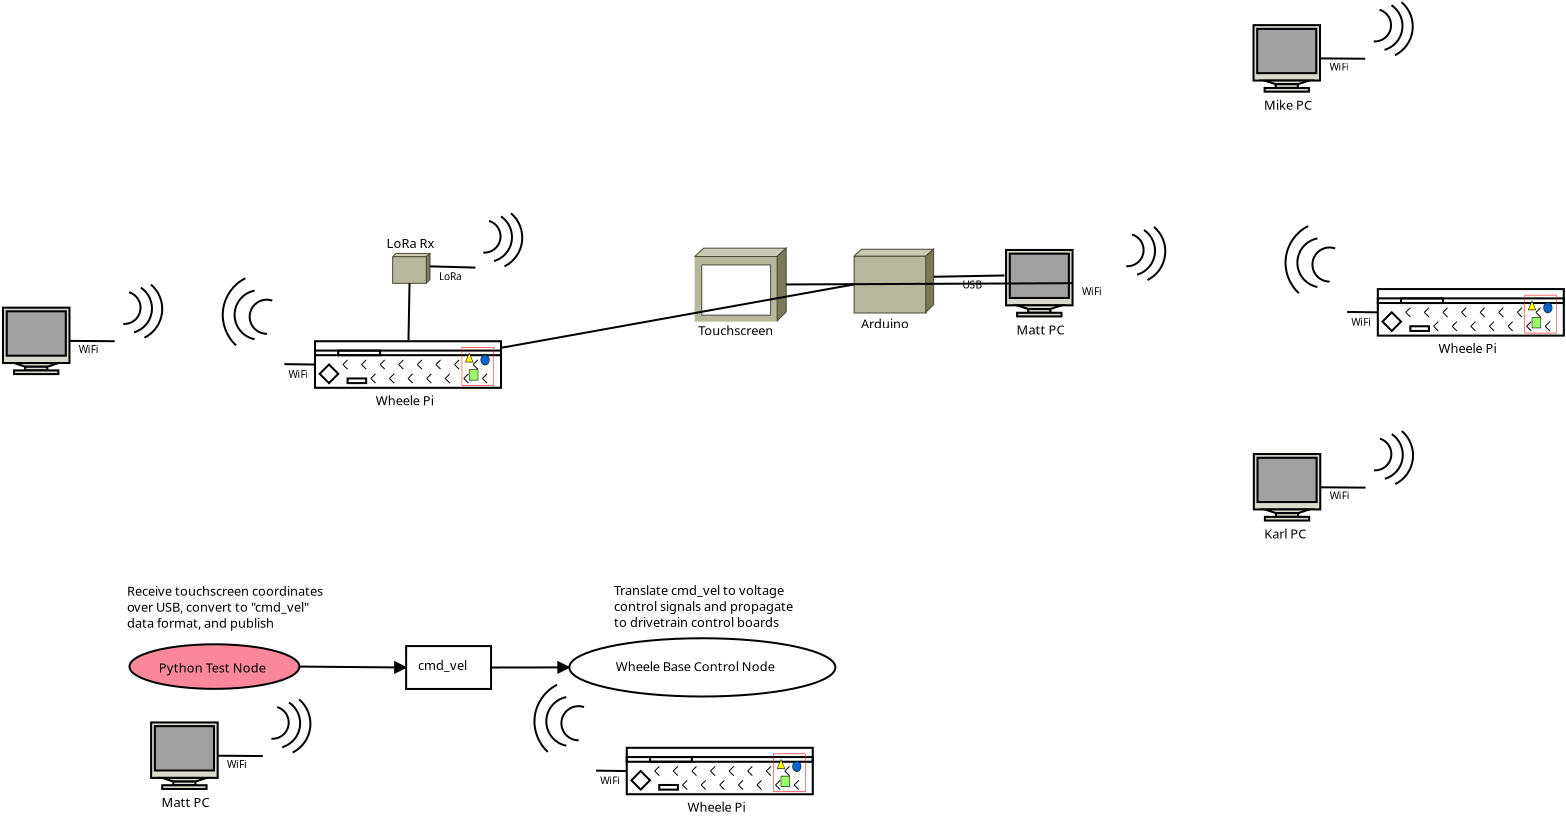 <?xml version="1.0" encoding="UTF-8"?>
<dia:diagram xmlns:dia="http://www.lysator.liu.se/~alla/dia/">
  <dia:layer name="Background" visible="true" active="true">
    <dia:object type="Network - A Workstation Monitor" version="1" id="O0">
      <dia:attribute name="obj_pos">
        <dia:point val="1.461,18.97"/>
      </dia:attribute>
      <dia:attribute name="obj_bb">
        <dia:rectangle val="1.411,18.92;4.835,22.344"/>
      </dia:attribute>
      <dia:attribute name="meta">
        <dia:composite type="dict"/>
      </dia:attribute>
      <dia:attribute name="elem_corner">
        <dia:point val="1.461,18.97"/>
      </dia:attribute>
      <dia:attribute name="elem_width">
        <dia:real val="3.324"/>
      </dia:attribute>
      <dia:attribute name="elem_height">
        <dia:real val="3.324"/>
      </dia:attribute>
      <dia:attribute name="line_width">
        <dia:real val="0.1"/>
      </dia:attribute>
      <dia:attribute name="line_colour">
        <dia:color val="#000000"/>
      </dia:attribute>
      <dia:attribute name="fill_colour">
        <dia:color val="#ffffff"/>
      </dia:attribute>
      <dia:attribute name="show_background">
        <dia:boolean val="true"/>
      </dia:attribute>
      <dia:attribute name="line_style">
        <dia:enum val="0"/>
        <dia:real val="1"/>
      </dia:attribute>
      <dia:attribute name="flip_horizontal">
        <dia:boolean val="false"/>
      </dia:attribute>
      <dia:attribute name="flip_vertical">
        <dia:boolean val="false"/>
      </dia:attribute>
      <dia:attribute name="subscale">
        <dia:real val="1"/>
      </dia:attribute>
    </dia:object>
    <dia:object type="Electronic - antenna" version="1" id="O1">
      <dia:attribute name="obj_pos">
        <dia:point val="6.601,18.649"/>
      </dia:attribute>
      <dia:attribute name="obj_bb">
        <dia:rectangle val="6.56,18.621;7.532,20.649"/>
      </dia:attribute>
      <dia:attribute name="meta">
        <dia:composite type="dict"/>
      </dia:attribute>
      <dia:attribute name="elem_corner">
        <dia:point val="6.601,18.649"/>
      </dia:attribute>
      <dia:attribute name="elem_width">
        <dia:real val="0.889"/>
      </dia:attribute>
      <dia:attribute name="elem_height">
        <dia:real val="2.0"/>
      </dia:attribute>
      <dia:attribute name="line_width">
        <dia:real val="0.1"/>
      </dia:attribute>
      <dia:attribute name="line_colour">
        <dia:color val="#000000"/>
      </dia:attribute>
      <dia:attribute name="fill_colour">
        <dia:color val="#ffffff"/>
      </dia:attribute>
      <dia:attribute name="show_background">
        <dia:boolean val="true"/>
      </dia:attribute>
      <dia:attribute name="line_style">
        <dia:enum val="0"/>
        <dia:real val="1"/>
      </dia:attribute>
      <dia:attribute name="flip_horizontal">
        <dia:boolean val="false"/>
      </dia:attribute>
      <dia:attribute name="flip_vertical">
        <dia:boolean val="false"/>
      </dia:attribute>
      <dia:attribute name="subscale">
        <dia:real val="1"/>
      </dia:attribute>
    </dia:object>
    <dia:object type="Standard - Line" version="0" id="O2">
      <dia:attribute name="obj_pos">
        <dia:point val="4.785,20.632"/>
      </dia:attribute>
      <dia:attribute name="obj_bb">
        <dia:rectangle val="4.734,20.582;7.096,20.699"/>
      </dia:attribute>
      <dia:attribute name="conn_endpoints">
        <dia:point val="4.785,20.632"/>
        <dia:point val="7.046,20.649"/>
      </dia:attribute>
      <dia:attribute name="numcp">
        <dia:int val="1"/>
      </dia:attribute>
      <dia:connections>
        <dia:connection handle="0" to="O0" connection="1"/>
        <dia:connection handle="1" to="O1" connection="0"/>
      </dia:connections>
    </dia:object>
    <dia:object type="Standard - Text" version="1" id="O3">
      <dia:attribute name="obj_pos">
        <dia:point val="20.099,23.853"/>
      </dia:attribute>
      <dia:attribute name="obj_bb">
        <dia:rectangle val="20.099,23.259;23.244,24.004"/>
      </dia:attribute>
      <dia:attribute name="text">
        <dia:composite type="text">
          <dia:attribute name="string">
            <dia:string>#Wheele Pi#</dia:string>
          </dia:attribute>
          <dia:attribute name="font">
            <dia:font family="sans" style="0" name="Helvetica"/>
          </dia:attribute>
          <dia:attribute name="height">
            <dia:real val="0.8"/>
          </dia:attribute>
          <dia:attribute name="pos">
            <dia:point val="20.099,23.853"/>
          </dia:attribute>
          <dia:attribute name="color">
            <dia:color val="#000000"/>
          </dia:attribute>
          <dia:attribute name="alignment">
            <dia:enum val="0"/>
          </dia:attribute>
        </dia:composite>
      </dia:attribute>
      <dia:attribute name="valign">
        <dia:enum val="3"/>
      </dia:attribute>
    </dia:object>
    <dia:object type="Network - A Workstation" version="1" id="O4">
      <dia:attribute name="obj_pos">
        <dia:point val="17.062,20.652"/>
      </dia:attribute>
      <dia:attribute name="obj_bb">
        <dia:rectangle val="17.012,20.602;26.412,23.027"/>
      </dia:attribute>
      <dia:attribute name="meta">
        <dia:composite type="dict"/>
      </dia:attribute>
      <dia:attribute name="elem_corner">
        <dia:point val="17.062,20.652"/>
      </dia:attribute>
      <dia:attribute name="elem_width">
        <dia:real val="9.3"/>
      </dia:attribute>
      <dia:attribute name="elem_height">
        <dia:real val="2.325"/>
      </dia:attribute>
      <dia:attribute name="line_width">
        <dia:real val="0.1"/>
      </dia:attribute>
      <dia:attribute name="line_colour">
        <dia:color val="#000000"/>
      </dia:attribute>
      <dia:attribute name="fill_colour">
        <dia:color val="#ffffff"/>
      </dia:attribute>
      <dia:attribute name="show_background">
        <dia:boolean val="false"/>
      </dia:attribute>
      <dia:attribute name="line_style">
        <dia:enum val="0"/>
        <dia:real val="1"/>
      </dia:attribute>
      <dia:attribute name="flip_horizontal">
        <dia:boolean val="false"/>
      </dia:attribute>
      <dia:attribute name="flip_vertical">
        <dia:boolean val="false"/>
      </dia:attribute>
      <dia:attribute name="subscale">
        <dia:real val="1"/>
      </dia:attribute>
    </dia:object>
    <dia:object type="Standard - Image" version="0" id="O5">
      <dia:attribute name="obj_pos">
        <dia:point val="24.396,20.939"/>
      </dia:attribute>
      <dia:attribute name="obj_bb">
        <dia:rectangle val="24.346,20.889;26.054,22.916"/>
      </dia:attribute>
      <dia:attribute name="elem_corner">
        <dia:point val="24.396,20.939"/>
      </dia:attribute>
      <dia:attribute name="elem_width">
        <dia:real val="1.608"/>
      </dia:attribute>
      <dia:attribute name="elem_height">
        <dia:real val="1.927"/>
      </dia:attribute>
      <dia:attribute name="draw_border">
        <dia:boolean val="false"/>
      </dia:attribute>
      <dia:attribute name="keep_aspect">
        <dia:boolean val="true"/>
      </dia:attribute>
      <dia:attribute name="file">
        <dia:string>#/home/matt/Documents/Projects/CIRC/rpi.png#</dia:string>
      </dia:attribute>
    </dia:object>
    <dia:object type="Electronic - antenna" version="1" id="O6">
      <dia:attribute name="obj_pos">
        <dia:point val="15.084,19.795"/>
      </dia:attribute>
      <dia:attribute name="obj_bb">
        <dia:rectangle val="15.042,19.767;16.014,21.795"/>
      </dia:attribute>
      <dia:attribute name="meta">
        <dia:composite type="dict"/>
      </dia:attribute>
      <dia:attribute name="elem_corner">
        <dia:point val="15.084,19.795"/>
      </dia:attribute>
      <dia:attribute name="elem_width">
        <dia:real val="0.889"/>
      </dia:attribute>
      <dia:attribute name="elem_height">
        <dia:real val="2.0"/>
      </dia:attribute>
      <dia:attribute name="line_width">
        <dia:real val="0.1"/>
      </dia:attribute>
      <dia:attribute name="line_colour">
        <dia:color val="#000000"/>
      </dia:attribute>
      <dia:attribute name="fill_colour">
        <dia:color val="#ffffff"/>
      </dia:attribute>
      <dia:attribute name="show_background">
        <dia:boolean val="true"/>
      </dia:attribute>
      <dia:attribute name="line_style">
        <dia:enum val="0"/>
        <dia:real val="1"/>
      </dia:attribute>
      <dia:attribute name="flip_horizontal">
        <dia:boolean val="false"/>
      </dia:attribute>
      <dia:attribute name="flip_vertical">
        <dia:boolean val="false"/>
      </dia:attribute>
      <dia:attribute name="subscale">
        <dia:real val="1"/>
      </dia:attribute>
    </dia:object>
    <dia:object type="Standard - Line" version="0" id="O7">
      <dia:attribute name="obj_pos">
        <dia:point val="15.528,21.795"/>
      </dia:attribute>
      <dia:attribute name="obj_bb">
        <dia:rectangle val="15.477,21.745;17.113,21.865"/>
      </dia:attribute>
      <dia:attribute name="conn_endpoints">
        <dia:point val="15.528,21.795"/>
        <dia:point val="17.062,21.815"/>
      </dia:attribute>
      <dia:attribute name="numcp">
        <dia:int val="1"/>
      </dia:attribute>
      <dia:connections>
        <dia:connection handle="0" to="O6" connection="0"/>
        <dia:connection handle="1" to="O4" connection="0"/>
      </dia:connections>
    </dia:object>
    <dia:group>
      <dia:object type="Standard - Arc" version="0" id="O8">
        <dia:attribute name="obj_pos">
          <dia:point val="8.358,17.972"/>
        </dia:attribute>
        <dia:attribute name="obj_bb">
          <dia:rectangle val="7.954,17.915;8.961,20.265"/>
        </dia:attribute>
        <dia:attribute name="conn_endpoints">
          <dia:point val="8.358,17.972"/>
          <dia:point val="8.011,20.208"/>
        </dia:attribute>
        <dia:attribute name="curve_distance">
          <dia:real val="-0.72"/>
        </dia:attribute>
      </dia:object>
      <dia:object type="Standard - Arc" version="0" id="O9">
        <dia:attribute name="obj_pos">
          <dia:point val="7.763,18.198"/>
        </dia:attribute>
        <dia:attribute name="obj_bb">
          <dia:rectangle val="7.413,18.14;8.389,19.842"/>
        </dia:attribute>
        <dia:attribute name="conn_endpoints">
          <dia:point val="7.763,18.198"/>
          <dia:point val="7.471,19.784"/>
        </dia:attribute>
        <dia:attribute name="curve_distance">
          <dia:real val="-0.72"/>
        </dia:attribute>
      </dia:object>
      <dia:object type="Standard - Arc" version="0" id="O10">
        <dia:attribute name="obj_pos">
          <dia:point val="8.859,17.817"/>
        </dia:attribute>
        <dia:attribute name="obj_bb">
          <dia:rectangle val="8.479,17.762;9.473,20.529"/>
        </dia:attribute>
        <dia:attribute name="conn_endpoints">
          <dia:point val="8.859,17.817"/>
          <dia:point val="8.534,20.473"/>
        </dia:attribute>
        <dia:attribute name="curve_distance">
          <dia:real val="-0.72"/>
        </dia:attribute>
      </dia:object>
    </dia:group>
    <dia:object type="Standard - Arc" version="0" id="O11">
      <dia:attribute name="obj_pos">
        <dia:point val="14.928,18.62"/>
      </dia:attribute>
      <dia:attribute name="obj_bb">
        <dia:rectangle val="13.745,18.522;14.985,20.335"/>
      </dia:attribute>
      <dia:attribute name="conn_endpoints">
        <dia:point val="14.928,18.62"/>
        <dia:point val="14.658,20.278"/>
      </dia:attribute>
      <dia:attribute name="curve_distance">
        <dia:real val="1"/>
      </dia:attribute>
    </dia:object>
    <dia:object type="Standard - Arc" version="0" id="O12">
      <dia:attribute name="obj_pos">
        <dia:point val="13.578,17.502"/>
      </dia:attribute>
      <dia:attribute name="obj_bb">
        <dia:rectangle val="12.399,17.445;13.635,20.912"/>
      </dia:attribute>
      <dia:attribute name="conn_endpoints">
        <dia:point val="13.578,17.502"/>
        <dia:point val="13.116,20.856"/>
      </dia:attribute>
      <dia:attribute name="curve_distance">
        <dia:real val="0.888"/>
      </dia:attribute>
    </dia:object>
    <dia:object type="Standard - Arc" version="0" id="O13">
      <dia:attribute name="obj_pos">
        <dia:point val="14.041,18.119"/>
      </dia:attribute>
      <dia:attribute name="obj_bb">
        <dia:rectangle val="12.991,18.069;14.091,20.598"/>
      </dia:attribute>
      <dia:attribute name="conn_endpoints">
        <dia:point val="14.041,18.119"/>
        <dia:point val="14.041,20.548"/>
      </dia:attribute>
      <dia:attribute name="curve_distance">
        <dia:real val="1"/>
      </dia:attribute>
    </dia:object>
    <dia:object type="Cisco - Monitor" version="1" id="O14">
      <dia:attribute name="obj_pos">
        <dia:point val="36.041,15.998"/>
      </dia:attribute>
      <dia:attribute name="obj_bb">
        <dia:rectangle val="36.039,15.997;40.622,19.669"/>
      </dia:attribute>
      <dia:attribute name="meta">
        <dia:composite type="dict"/>
      </dia:attribute>
      <dia:attribute name="elem_corner">
        <dia:point val="36.041,15.998"/>
      </dia:attribute>
      <dia:attribute name="elem_width">
        <dia:real val="4.58"/>
      </dia:attribute>
      <dia:attribute name="elem_height">
        <dia:real val="3.67"/>
      </dia:attribute>
      <dia:attribute name="line_width">
        <dia:real val="0.1"/>
      </dia:attribute>
      <dia:attribute name="line_colour">
        <dia:color val="#000000"/>
      </dia:attribute>
      <dia:attribute name="fill_colour">
        <dia:color val="#ffffff"/>
      </dia:attribute>
      <dia:attribute name="show_background">
        <dia:boolean val="true"/>
      </dia:attribute>
      <dia:attribute name="line_style">
        <dia:enum val="0"/>
        <dia:real val="1"/>
      </dia:attribute>
      <dia:attribute name="flip_horizontal">
        <dia:boolean val="false"/>
      </dia:attribute>
      <dia:attribute name="flip_vertical">
        <dia:boolean val="false"/>
      </dia:attribute>
      <dia:attribute name="subscale">
        <dia:real val="1"/>
      </dia:attribute>
    </dia:object>
    <dia:object type="Standard - Text" version="1" id="O15">
      <dia:attribute name="obj_pos">
        <dia:point val="36.224,20.347"/>
      </dia:attribute>
      <dia:attribute name="obj_bb">
        <dia:rectangle val="36.224,19.753;40.187,20.498"/>
      </dia:attribute>
      <dia:attribute name="text">
        <dia:composite type="text">
          <dia:attribute name="string">
            <dia:string>#Touchscreen#</dia:string>
          </dia:attribute>
          <dia:attribute name="font">
            <dia:font family="sans" style="0" name="Helvetica"/>
          </dia:attribute>
          <dia:attribute name="height">
            <dia:real val="0.8"/>
          </dia:attribute>
          <dia:attribute name="pos">
            <dia:point val="36.224,20.347"/>
          </dia:attribute>
          <dia:attribute name="color">
            <dia:color val="#000000"/>
          </dia:attribute>
          <dia:attribute name="alignment">
            <dia:enum val="0"/>
          </dia:attribute>
        </dia:composite>
      </dia:attribute>
      <dia:attribute name="valign">
        <dia:enum val="3"/>
      </dia:attribute>
    </dia:object>
    <dia:object type="Standard - Text" version="1" id="O16">
      <dia:attribute name="obj_pos">
        <dia:point val="5.254,21.24"/>
      </dia:attribute>
      <dia:attribute name="obj_bb">
        <dia:rectangle val="5.254,20.769;6.279,21.36"/>
      </dia:attribute>
      <dia:attribute name="text">
        <dia:composite type="text">
          <dia:attribute name="string">
            <dia:string>#WiFi#</dia:string>
          </dia:attribute>
          <dia:attribute name="font">
            <dia:font family="sans" style="0" name="Helvetica"/>
          </dia:attribute>
          <dia:attribute name="height">
            <dia:real val="0.635"/>
          </dia:attribute>
          <dia:attribute name="pos">
            <dia:point val="5.254,21.24"/>
          </dia:attribute>
          <dia:attribute name="color">
            <dia:color val="#000000"/>
          </dia:attribute>
          <dia:attribute name="alignment">
            <dia:enum val="0"/>
          </dia:attribute>
        </dia:composite>
      </dia:attribute>
      <dia:attribute name="valign">
        <dia:enum val="3"/>
      </dia:attribute>
    </dia:object>
    <dia:object type="Standard - Text" version="1" id="O17">
      <dia:attribute name="obj_pos">
        <dia:point val="15.735,22.483"/>
      </dia:attribute>
      <dia:attribute name="obj_bb">
        <dia:rectangle val="15.72,21.997;16.76,22.633"/>
      </dia:attribute>
      <dia:attribute name="text">
        <dia:composite type="text">
          <dia:attribute name="string">
            <dia:string>#WiFi#</dia:string>
          </dia:attribute>
          <dia:attribute name="font">
            <dia:font family="sans" style="0" name="Helvetica"/>
          </dia:attribute>
          <dia:attribute name="height">
            <dia:real val="0.635"/>
          </dia:attribute>
          <dia:attribute name="pos">
            <dia:point val="15.735,22.483"/>
          </dia:attribute>
          <dia:attribute name="color">
            <dia:color val="#000000"/>
          </dia:attribute>
          <dia:attribute name="alignment">
            <dia:enum val="0"/>
          </dia:attribute>
        </dia:composite>
      </dia:attribute>
      <dia:attribute name="valign">
        <dia:enum val="3"/>
      </dia:attribute>
    </dia:object>
    <dia:object type="Cisco - Host" version="1" id="O18">
      <dia:attribute name="obj_pos">
        <dia:point val="20.936,16.253"/>
      </dia:attribute>
      <dia:attribute name="obj_bb">
        <dia:rectangle val="20.934,16.252;22.813,17.757"/>
      </dia:attribute>
      <dia:attribute name="meta">
        <dia:composite type="dict"/>
      </dia:attribute>
      <dia:attribute name="elem_corner">
        <dia:point val="20.936,16.253"/>
      </dia:attribute>
      <dia:attribute name="elem_width">
        <dia:real val="1.876"/>
      </dia:attribute>
      <dia:attribute name="elem_height">
        <dia:real val="1.503"/>
      </dia:attribute>
      <dia:attribute name="line_width">
        <dia:real val="0.1"/>
      </dia:attribute>
      <dia:attribute name="line_colour">
        <dia:color val="#000000"/>
      </dia:attribute>
      <dia:attribute name="fill_colour">
        <dia:color val="#ffffff"/>
      </dia:attribute>
      <dia:attribute name="show_background">
        <dia:boolean val="true"/>
      </dia:attribute>
      <dia:attribute name="line_style">
        <dia:enum val="0"/>
        <dia:real val="1"/>
      </dia:attribute>
      <dia:attribute name="flip_horizontal">
        <dia:boolean val="false"/>
      </dia:attribute>
      <dia:attribute name="flip_vertical">
        <dia:boolean val="false"/>
      </dia:attribute>
      <dia:attribute name="subscale">
        <dia:real val="1"/>
      </dia:attribute>
    </dia:object>
    <dia:object type="Standard - Text" version="1" id="O19">
      <dia:attribute name="obj_pos">
        <dia:point val="23.266,17.605"/>
      </dia:attribute>
      <dia:attribute name="obj_bb">
        <dia:rectangle val="23.266,17.133;24.506,17.725"/>
      </dia:attribute>
      <dia:attribute name="text">
        <dia:composite type="text">
          <dia:attribute name="string">
            <dia:string>#LoRa#</dia:string>
          </dia:attribute>
          <dia:attribute name="font">
            <dia:font family="sans" style="0" name="Helvetica"/>
          </dia:attribute>
          <dia:attribute name="height">
            <dia:real val="0.635"/>
          </dia:attribute>
          <dia:attribute name="pos">
            <dia:point val="23.266,17.605"/>
          </dia:attribute>
          <dia:attribute name="color">
            <dia:color val="#000000"/>
          </dia:attribute>
          <dia:attribute name="alignment">
            <dia:enum val="0"/>
          </dia:attribute>
        </dia:composite>
      </dia:attribute>
      <dia:attribute name="valign">
        <dia:enum val="3"/>
      </dia:attribute>
    </dia:object>
    <dia:object type="Electronic - antenna" version="1" id="O20">
      <dia:attribute name="obj_pos">
        <dia:point val="24.641,14.968"/>
      </dia:attribute>
      <dia:attribute name="obj_bb">
        <dia:rectangle val="24.599,14.941;25.571,16.968"/>
      </dia:attribute>
      <dia:attribute name="meta">
        <dia:composite type="dict"/>
      </dia:attribute>
      <dia:attribute name="elem_corner">
        <dia:point val="24.641,14.968"/>
      </dia:attribute>
      <dia:attribute name="elem_width">
        <dia:real val="0.889"/>
      </dia:attribute>
      <dia:attribute name="elem_height">
        <dia:real val="2.0"/>
      </dia:attribute>
      <dia:attribute name="line_width">
        <dia:real val="0.1"/>
      </dia:attribute>
      <dia:attribute name="line_colour">
        <dia:color val="#000000"/>
      </dia:attribute>
      <dia:attribute name="fill_colour">
        <dia:color val="#ffffff"/>
      </dia:attribute>
      <dia:attribute name="show_background">
        <dia:boolean val="true"/>
      </dia:attribute>
      <dia:attribute name="line_style">
        <dia:enum val="0"/>
        <dia:real val="1"/>
      </dia:attribute>
      <dia:attribute name="flip_horizontal">
        <dia:boolean val="false"/>
      </dia:attribute>
      <dia:attribute name="flip_vertical">
        <dia:boolean val="false"/>
      </dia:attribute>
      <dia:attribute name="subscale">
        <dia:real val="1"/>
      </dia:attribute>
    </dia:object>
    <dia:object type="Standard - Line" version="0" id="O21">
      <dia:attribute name="obj_pos">
        <dia:point val="22.812,16.906"/>
      </dia:attribute>
      <dia:attribute name="obj_bb">
        <dia:rectangle val="22.76,16.855;25.136,17.02"/>
      </dia:attribute>
      <dia:attribute name="conn_endpoints">
        <dia:point val="22.812,16.906"/>
        <dia:point val="25.085,16.968"/>
      </dia:attribute>
      <dia:attribute name="numcp">
        <dia:int val="1"/>
      </dia:attribute>
      <dia:connections>
        <dia:connection handle="0" to="O18" connection="9"/>
        <dia:connection handle="1" to="O20" connection="0"/>
      </dia:connections>
    </dia:object>
    <dia:group>
      <dia:object type="Standard - Arc" version="0" id="O22">
        <dia:attribute name="obj_pos">
          <dia:point val="26.359,14.407"/>
        </dia:attribute>
        <dia:attribute name="obj_bb">
          <dia:rectangle val="25.955,14.35;26.961,16.7"/>
        </dia:attribute>
        <dia:attribute name="conn_endpoints">
          <dia:point val="26.359,14.407"/>
          <dia:point val="26.012,16.643"/>
        </dia:attribute>
        <dia:attribute name="curve_distance">
          <dia:real val="-0.72"/>
        </dia:attribute>
      </dia:object>
      <dia:object type="Standard - Arc" version="0" id="O23">
        <dia:attribute name="obj_pos">
          <dia:point val="25.764,14.633"/>
        </dia:attribute>
        <dia:attribute name="obj_bb">
          <dia:rectangle val="25.414,14.575;26.39,16.277"/>
        </dia:attribute>
        <dia:attribute name="conn_endpoints">
          <dia:point val="25.764,14.633"/>
          <dia:point val="25.472,16.219"/>
        </dia:attribute>
        <dia:attribute name="curve_distance">
          <dia:real val="-0.72"/>
        </dia:attribute>
      </dia:object>
      <dia:object type="Standard - Arc" version="0" id="O24">
        <dia:attribute name="obj_pos">
          <dia:point val="26.86,14.252"/>
        </dia:attribute>
        <dia:attribute name="obj_bb">
          <dia:rectangle val="26.48,14.197;27.474,16.964"/>
        </dia:attribute>
        <dia:attribute name="conn_endpoints">
          <dia:point val="26.86,14.252"/>
          <dia:point val="26.535,16.908"/>
        </dia:attribute>
        <dia:attribute name="curve_distance">
          <dia:real val="-0.72"/>
        </dia:attribute>
      </dia:object>
    </dia:group>
    <dia:object type="Standard - Line" version="0" id="O25">
      <dia:attribute name="obj_pos">
        <dia:point val="21.787,17.756"/>
      </dia:attribute>
      <dia:attribute name="obj_bb">
        <dia:rectangle val="21.684,17.706;21.838,20.657"/>
      </dia:attribute>
      <dia:attribute name="conn_endpoints">
        <dia:point val="21.787,17.756"/>
        <dia:point val="21.735,20.606"/>
      </dia:attribute>
      <dia:attribute name="numcp">
        <dia:int val="1"/>
      </dia:attribute>
      <dia:connections>
        <dia:connection handle="0" to="O18" connection="5"/>
        <dia:connection handle="1" to="O4" connection="8"/>
      </dia:connections>
    </dia:object>
    <dia:object type="Standard - Text" version="1" id="O26">
      <dia:attribute name="obj_pos">
        <dia:point val="20.631,15.986"/>
      </dia:attribute>
      <dia:attribute name="obj_bb">
        <dia:rectangle val="20.631,15.392;23.216,16.137"/>
      </dia:attribute>
      <dia:attribute name="text">
        <dia:composite type="text">
          <dia:attribute name="string">
            <dia:string>#LoRa Rx#</dia:string>
          </dia:attribute>
          <dia:attribute name="font">
            <dia:font family="sans" style="0" name="Helvetica"/>
          </dia:attribute>
          <dia:attribute name="height">
            <dia:real val="0.8"/>
          </dia:attribute>
          <dia:attribute name="pos">
            <dia:point val="20.631,15.986"/>
          </dia:attribute>
          <dia:attribute name="color">
            <dia:color val="#000000"/>
          </dia:attribute>
          <dia:attribute name="alignment">
            <dia:enum val="0"/>
          </dia:attribute>
        </dia:composite>
      </dia:attribute>
      <dia:attribute name="valign">
        <dia:enum val="3"/>
      </dia:attribute>
    </dia:object>
    <dia:object type="Cisco - Host" version="1" id="O27">
      <dia:attribute name="obj_pos">
        <dia:point val="44.0,16.038"/>
      </dia:attribute>
      <dia:attribute name="obj_bb">
        <dia:rectangle val="43.998,16.037;47.995,19.239"/>
      </dia:attribute>
      <dia:attribute name="meta">
        <dia:composite type="dict"/>
      </dia:attribute>
      <dia:attribute name="elem_corner">
        <dia:point val="44.0,16.038"/>
      </dia:attribute>
      <dia:attribute name="elem_width">
        <dia:real val="3.994"/>
      </dia:attribute>
      <dia:attribute name="elem_height">
        <dia:real val="3.2"/>
      </dia:attribute>
      <dia:attribute name="line_width">
        <dia:real val="0.1"/>
      </dia:attribute>
      <dia:attribute name="line_colour">
        <dia:color val="#000000"/>
      </dia:attribute>
      <dia:attribute name="fill_colour">
        <dia:color val="#ffffff"/>
      </dia:attribute>
      <dia:attribute name="show_background">
        <dia:boolean val="true"/>
      </dia:attribute>
      <dia:attribute name="line_style">
        <dia:enum val="0"/>
        <dia:real val="1"/>
      </dia:attribute>
      <dia:attribute name="flip_horizontal">
        <dia:boolean val="false"/>
      </dia:attribute>
      <dia:attribute name="flip_vertical">
        <dia:boolean val="false"/>
      </dia:attribute>
      <dia:attribute name="subscale">
        <dia:real val="1"/>
      </dia:attribute>
    </dia:object>
    <dia:object type="Standard - Line" version="0" id="O28">
      <dia:attribute name="obj_pos">
        <dia:point val="44.0,17.811"/>
      </dia:attribute>
      <dia:attribute name="obj_bb">
        <dia:rectangle val="40.571,17.761;44.05,17.868"/>
      </dia:attribute>
      <dia:attribute name="conn_endpoints">
        <dia:point val="44.0,17.811"/>
        <dia:point val="40.621,17.817"/>
      </dia:attribute>
      <dia:attribute name="numcp">
        <dia:int val="1"/>
      </dia:attribute>
      <dia:connections>
        <dia:connection handle="0" to="O27" connection="7"/>
        <dia:connection handle="1" to="O14" connection="10"/>
      </dia:connections>
    </dia:object>
    <dia:object type="Standard - Text" version="1" id="O29">
      <dia:attribute name="obj_pos">
        <dia:point val="44.367,20.01"/>
      </dia:attribute>
      <dia:attribute name="obj_bb">
        <dia:rectangle val="44.367,19.397;46.861,20.198"/>
      </dia:attribute>
      <dia:attribute name="text">
        <dia:composite type="text">
          <dia:attribute name="string">
            <dia:string>#Arduino#</dia:string>
          </dia:attribute>
          <dia:attribute name="font">
            <dia:font family="sans" style="0" name="Helvetica"/>
          </dia:attribute>
          <dia:attribute name="height">
            <dia:real val="0.8"/>
          </dia:attribute>
          <dia:attribute name="pos">
            <dia:point val="44.367,20.01"/>
          </dia:attribute>
          <dia:attribute name="color">
            <dia:color val="#000000"/>
          </dia:attribute>
          <dia:attribute name="alignment">
            <dia:enum val="0"/>
          </dia:attribute>
        </dia:composite>
      </dia:attribute>
      <dia:attribute name="valign">
        <dia:enum val="3"/>
      </dia:attribute>
    </dia:object>
    <dia:object type="Network - A Workstation Monitor" version="1" id="O30">
      <dia:attribute name="obj_pos">
        <dia:point val="51.614,16.086"/>
      </dia:attribute>
      <dia:attribute name="obj_bb">
        <dia:rectangle val="51.564,16.036;54.988,19.46"/>
      </dia:attribute>
      <dia:attribute name="meta">
        <dia:composite type="dict"/>
      </dia:attribute>
      <dia:attribute name="elem_corner">
        <dia:point val="51.614,16.086"/>
      </dia:attribute>
      <dia:attribute name="elem_width">
        <dia:real val="3.324"/>
      </dia:attribute>
      <dia:attribute name="elem_height">
        <dia:real val="3.324"/>
      </dia:attribute>
      <dia:attribute name="line_width">
        <dia:real val="0.1"/>
      </dia:attribute>
      <dia:attribute name="line_colour">
        <dia:color val="#000000"/>
      </dia:attribute>
      <dia:attribute name="fill_colour">
        <dia:color val="#ffffff"/>
      </dia:attribute>
      <dia:attribute name="show_background">
        <dia:boolean val="true"/>
      </dia:attribute>
      <dia:attribute name="line_style">
        <dia:enum val="0"/>
        <dia:real val="1"/>
      </dia:attribute>
      <dia:attribute name="flip_horizontal">
        <dia:boolean val="false"/>
      </dia:attribute>
      <dia:attribute name="flip_vertical">
        <dia:boolean val="false"/>
      </dia:attribute>
      <dia:attribute name="subscale">
        <dia:real val="1"/>
      </dia:attribute>
    </dia:object>
    <dia:object type="Electronic - antenna" version="1" id="O31">
      <dia:attribute name="obj_pos">
        <dia:point val="56.754,15.765"/>
      </dia:attribute>
      <dia:attribute name="obj_bb">
        <dia:rectangle val="56.713,15.737;57.685,17.765"/>
      </dia:attribute>
      <dia:attribute name="meta">
        <dia:composite type="dict"/>
      </dia:attribute>
      <dia:attribute name="elem_corner">
        <dia:point val="56.754,15.765"/>
      </dia:attribute>
      <dia:attribute name="elem_width">
        <dia:real val="0.889"/>
      </dia:attribute>
      <dia:attribute name="elem_height">
        <dia:real val="2.0"/>
      </dia:attribute>
      <dia:attribute name="line_width">
        <dia:real val="0.1"/>
      </dia:attribute>
      <dia:attribute name="line_colour">
        <dia:color val="#000000"/>
      </dia:attribute>
      <dia:attribute name="fill_colour">
        <dia:color val="#ffffff"/>
      </dia:attribute>
      <dia:attribute name="show_background">
        <dia:boolean val="true"/>
      </dia:attribute>
      <dia:attribute name="line_style">
        <dia:enum val="0"/>
        <dia:real val="1"/>
      </dia:attribute>
      <dia:attribute name="flip_horizontal">
        <dia:boolean val="false"/>
      </dia:attribute>
      <dia:attribute name="flip_vertical">
        <dia:boolean val="false"/>
      </dia:attribute>
      <dia:attribute name="subscale">
        <dia:real val="1"/>
      </dia:attribute>
    </dia:object>
    <dia:object type="Standard - Line" version="0" id="O32">
      <dia:attribute name="obj_pos">
        <dia:point val="54.938,17.748"/>
      </dia:attribute>
      <dia:attribute name="obj_bb">
        <dia:rectangle val="54.888,17.698;57.249,17.815"/>
      </dia:attribute>
      <dia:attribute name="conn_endpoints">
        <dia:point val="54.938,17.748"/>
        <dia:point val="57.199,17.765"/>
      </dia:attribute>
      <dia:attribute name="numcp">
        <dia:int val="1"/>
      </dia:attribute>
      <dia:connections>
        <dia:connection handle="0" to="O30" connection="1"/>
        <dia:connection handle="1" to="O31" connection="0"/>
      </dia:connections>
    </dia:object>
    <dia:group>
      <dia:object type="Standard - Arc" version="0" id="O33">
        <dia:attribute name="obj_pos">
          <dia:point val="58.511,15.088"/>
        </dia:attribute>
        <dia:attribute name="obj_bb">
          <dia:rectangle val="58.107,15.03;59.114,17.381"/>
        </dia:attribute>
        <dia:attribute name="conn_endpoints">
          <dia:point val="58.511,15.088"/>
          <dia:point val="58.164,17.324"/>
        </dia:attribute>
        <dia:attribute name="curve_distance">
          <dia:real val="-0.72"/>
        </dia:attribute>
      </dia:object>
      <dia:object type="Standard - Arc" version="0" id="O34">
        <dia:attribute name="obj_pos">
          <dia:point val="57.916,15.314"/>
        </dia:attribute>
        <dia:attribute name="obj_bb">
          <dia:rectangle val="57.566,15.256;58.542,16.958"/>
        </dia:attribute>
        <dia:attribute name="conn_endpoints">
          <dia:point val="57.916,15.314"/>
          <dia:point val="57.624,16.9"/>
        </dia:attribute>
        <dia:attribute name="curve_distance">
          <dia:real val="-0.72"/>
        </dia:attribute>
      </dia:object>
      <dia:object type="Standard - Arc" version="0" id="O35">
        <dia:attribute name="obj_pos">
          <dia:point val="59.012,14.933"/>
        </dia:attribute>
        <dia:attribute name="obj_bb">
          <dia:rectangle val="58.632,14.878;59.626,17.645"/>
        </dia:attribute>
        <dia:attribute name="conn_endpoints">
          <dia:point val="59.012,14.933"/>
          <dia:point val="58.688,17.589"/>
        </dia:attribute>
        <dia:attribute name="curve_distance">
          <dia:real val="-0.72"/>
        </dia:attribute>
      </dia:object>
    </dia:group>
    <dia:object type="Standard - Text" version="1" id="O36">
      <dia:attribute name="obj_pos">
        <dia:point val="55.407,18.356"/>
      </dia:attribute>
      <dia:attribute name="obj_bb">
        <dia:rectangle val="55.407,17.885;56.432,18.476"/>
      </dia:attribute>
      <dia:attribute name="text">
        <dia:composite type="text">
          <dia:attribute name="string">
            <dia:string>#WiFi#</dia:string>
          </dia:attribute>
          <dia:attribute name="font">
            <dia:font family="sans" style="0" name="Helvetica"/>
          </dia:attribute>
          <dia:attribute name="height">
            <dia:real val="0.635"/>
          </dia:attribute>
          <dia:attribute name="pos">
            <dia:point val="55.407,18.356"/>
          </dia:attribute>
          <dia:attribute name="color">
            <dia:color val="#000000"/>
          </dia:attribute>
          <dia:attribute name="alignment">
            <dia:enum val="0"/>
          </dia:attribute>
        </dia:composite>
      </dia:attribute>
      <dia:attribute name="valign">
        <dia:enum val="3"/>
      </dia:attribute>
    </dia:object>
    <dia:object type="Standard - Line" version="0" id="O37">
      <dia:attribute name="obj_pos">
        <dia:point val="47.993,17.427"/>
      </dia:attribute>
      <dia:attribute name="obj_bb">
        <dia:rectangle val="47.942,17.311;51.586,17.478"/>
      </dia:attribute>
      <dia:attribute name="conn_endpoints">
        <dia:point val="47.993,17.427"/>
        <dia:point val="51.535,17.362"/>
      </dia:attribute>
      <dia:attribute name="numcp">
        <dia:int val="1"/>
      </dia:attribute>
      <dia:connections>
        <dia:connection handle="0" to="O27" connection="9"/>
      </dia:connections>
    </dia:object>
    <dia:object type="Standard - Text" version="1" id="O38">
      <dia:attribute name="obj_pos">
        <dia:point val="49.435,18.012"/>
      </dia:attribute>
      <dia:attribute name="obj_bb">
        <dia:rectangle val="49.435,17.541;50.477,18.132"/>
      </dia:attribute>
      <dia:attribute name="text">
        <dia:composite type="text">
          <dia:attribute name="string">
            <dia:string>#USB#</dia:string>
          </dia:attribute>
          <dia:attribute name="font">
            <dia:font family="sans" style="0" name="Helvetica"/>
          </dia:attribute>
          <dia:attribute name="height">
            <dia:real val="0.635"/>
          </dia:attribute>
          <dia:attribute name="pos">
            <dia:point val="49.435,18.012"/>
          </dia:attribute>
          <dia:attribute name="color">
            <dia:color val="#000000"/>
          </dia:attribute>
          <dia:attribute name="alignment">
            <dia:enum val="0"/>
          </dia:attribute>
        </dia:composite>
      </dia:attribute>
      <dia:attribute name="valign">
        <dia:enum val="3"/>
      </dia:attribute>
    </dia:object>
    <dia:object type="Standard - Text" version="1" id="O39">
      <dia:attribute name="obj_pos">
        <dia:point val="52.135,20.312"/>
      </dia:attribute>
      <dia:attribute name="obj_bb">
        <dia:rectangle val="52.135,19.7;54.633,20.5"/>
      </dia:attribute>
      <dia:attribute name="text">
        <dia:composite type="text">
          <dia:attribute name="string">
            <dia:string>#Matt PC#</dia:string>
          </dia:attribute>
          <dia:attribute name="font">
            <dia:font family="sans" style="0" name="Helvetica"/>
          </dia:attribute>
          <dia:attribute name="height">
            <dia:real val="0.8"/>
          </dia:attribute>
          <dia:attribute name="pos">
            <dia:point val="52.135,20.312"/>
          </dia:attribute>
          <dia:attribute name="color">
            <dia:color val="#000000"/>
          </dia:attribute>
          <dia:attribute name="alignment">
            <dia:enum val="0"/>
          </dia:attribute>
        </dia:composite>
      </dia:attribute>
      <dia:attribute name="valign">
        <dia:enum val="3"/>
      </dia:attribute>
    </dia:object>
    <dia:object type="Network - A Workstation Monitor" version="1" id="O40">
      <dia:attribute name="obj_pos">
        <dia:point val="63.987,4.846"/>
      </dia:attribute>
      <dia:attribute name="obj_bb">
        <dia:rectangle val="63.937,4.796;67.361,8.22"/>
      </dia:attribute>
      <dia:attribute name="meta">
        <dia:composite type="dict"/>
      </dia:attribute>
      <dia:attribute name="elem_corner">
        <dia:point val="63.987,4.846"/>
      </dia:attribute>
      <dia:attribute name="elem_width">
        <dia:real val="3.324"/>
      </dia:attribute>
      <dia:attribute name="elem_height">
        <dia:real val="3.324"/>
      </dia:attribute>
      <dia:attribute name="line_width">
        <dia:real val="0.1"/>
      </dia:attribute>
      <dia:attribute name="line_colour">
        <dia:color val="#000000"/>
      </dia:attribute>
      <dia:attribute name="fill_colour">
        <dia:color val="#ffffff"/>
      </dia:attribute>
      <dia:attribute name="show_background">
        <dia:boolean val="true"/>
      </dia:attribute>
      <dia:attribute name="line_style">
        <dia:enum val="0"/>
        <dia:real val="1"/>
      </dia:attribute>
      <dia:attribute name="flip_horizontal">
        <dia:boolean val="false"/>
      </dia:attribute>
      <dia:attribute name="flip_vertical">
        <dia:boolean val="false"/>
      </dia:attribute>
      <dia:attribute name="subscale">
        <dia:real val="1"/>
      </dia:attribute>
    </dia:object>
    <dia:object type="Electronic - antenna" version="1" id="O41">
      <dia:attribute name="obj_pos">
        <dia:point val="69.127,4.525"/>
      </dia:attribute>
      <dia:attribute name="obj_bb">
        <dia:rectangle val="69.086,4.497;70.058,6.525"/>
      </dia:attribute>
      <dia:attribute name="meta">
        <dia:composite type="dict"/>
      </dia:attribute>
      <dia:attribute name="elem_corner">
        <dia:point val="69.127,4.525"/>
      </dia:attribute>
      <dia:attribute name="elem_width">
        <dia:real val="0.889"/>
      </dia:attribute>
      <dia:attribute name="elem_height">
        <dia:real val="2.0"/>
      </dia:attribute>
      <dia:attribute name="line_width">
        <dia:real val="0.1"/>
      </dia:attribute>
      <dia:attribute name="line_colour">
        <dia:color val="#000000"/>
      </dia:attribute>
      <dia:attribute name="fill_colour">
        <dia:color val="#ffffff"/>
      </dia:attribute>
      <dia:attribute name="show_background">
        <dia:boolean val="true"/>
      </dia:attribute>
      <dia:attribute name="line_style">
        <dia:enum val="0"/>
        <dia:real val="1"/>
      </dia:attribute>
      <dia:attribute name="flip_horizontal">
        <dia:boolean val="false"/>
      </dia:attribute>
      <dia:attribute name="flip_vertical">
        <dia:boolean val="false"/>
      </dia:attribute>
      <dia:attribute name="subscale">
        <dia:real val="1"/>
      </dia:attribute>
    </dia:object>
    <dia:object type="Standard - Line" version="0" id="O42">
      <dia:attribute name="obj_pos">
        <dia:point val="67.311,6.508"/>
      </dia:attribute>
      <dia:attribute name="obj_bb">
        <dia:rectangle val="67.261,6.458;69.622,6.576"/>
      </dia:attribute>
      <dia:attribute name="conn_endpoints">
        <dia:point val="67.311,6.508"/>
        <dia:point val="69.572,6.525"/>
      </dia:attribute>
      <dia:attribute name="numcp">
        <dia:int val="1"/>
      </dia:attribute>
      <dia:connections>
        <dia:connection handle="0" to="O40" connection="1"/>
        <dia:connection handle="1" to="O41" connection="0"/>
      </dia:connections>
    </dia:object>
    <dia:group>
      <dia:object type="Standard - Arc" version="0" id="O43">
        <dia:attribute name="obj_pos">
          <dia:point val="70.884,3.848"/>
        </dia:attribute>
        <dia:attribute name="obj_bb">
          <dia:rectangle val="70.48,3.791;71.487,6.141"/>
        </dia:attribute>
        <dia:attribute name="conn_endpoints">
          <dia:point val="70.884,3.848"/>
          <dia:point val="70.537,6.084"/>
        </dia:attribute>
        <dia:attribute name="curve_distance">
          <dia:real val="-0.72"/>
        </dia:attribute>
      </dia:object>
      <dia:object type="Standard - Arc" version="0" id="O44">
        <dia:attribute name="obj_pos">
          <dia:point val="70.29,4.075"/>
        </dia:attribute>
        <dia:attribute name="obj_bb">
          <dia:rectangle val="69.939,4.016;70.915,5.718"/>
        </dia:attribute>
        <dia:attribute name="conn_endpoints">
          <dia:point val="70.29,4.075"/>
          <dia:point val="69.997,5.66"/>
        </dia:attribute>
        <dia:attribute name="curve_distance">
          <dia:real val="-0.72"/>
        </dia:attribute>
      </dia:object>
      <dia:object type="Standard - Arc" version="0" id="O45">
        <dia:attribute name="obj_pos">
          <dia:point val="71.385,3.694"/>
        </dia:attribute>
        <dia:attribute name="obj_bb">
          <dia:rectangle val="71.005,3.638;71.999,6.405"/>
        </dia:attribute>
        <dia:attribute name="conn_endpoints">
          <dia:point val="71.385,3.694"/>
          <dia:point val="71.061,6.349"/>
        </dia:attribute>
        <dia:attribute name="curve_distance">
          <dia:real val="-0.72"/>
        </dia:attribute>
      </dia:object>
    </dia:group>
    <dia:object type="Standard - Text" version="1" id="O46">
      <dia:attribute name="obj_pos">
        <dia:point val="67.78,7.117"/>
      </dia:attribute>
      <dia:attribute name="obj_bb">
        <dia:rectangle val="67.78,6.645;68.805,7.236"/>
      </dia:attribute>
      <dia:attribute name="text">
        <dia:composite type="text">
          <dia:attribute name="string">
            <dia:string>#WiFi#</dia:string>
          </dia:attribute>
          <dia:attribute name="font">
            <dia:font family="sans" style="0" name="Helvetica"/>
          </dia:attribute>
          <dia:attribute name="height">
            <dia:real val="0.635"/>
          </dia:attribute>
          <dia:attribute name="pos">
            <dia:point val="67.78,7.117"/>
          </dia:attribute>
          <dia:attribute name="color">
            <dia:color val="#000000"/>
          </dia:attribute>
          <dia:attribute name="alignment">
            <dia:enum val="0"/>
          </dia:attribute>
        </dia:composite>
      </dia:attribute>
      <dia:attribute name="valign">
        <dia:enum val="3"/>
      </dia:attribute>
    </dia:object>
    <dia:object type="Standard - Text" version="1" id="O47">
      <dia:attribute name="obj_pos">
        <dia:point val="64.508,9.073"/>
      </dia:attribute>
      <dia:attribute name="obj_bb">
        <dia:rectangle val="64.508,8.46;67.031,9.261"/>
      </dia:attribute>
      <dia:attribute name="text">
        <dia:composite type="text">
          <dia:attribute name="string">
            <dia:string>#Mike PC#</dia:string>
          </dia:attribute>
          <dia:attribute name="font">
            <dia:font family="sans" style="0" name="Helvetica"/>
          </dia:attribute>
          <dia:attribute name="height">
            <dia:real val="0.8"/>
          </dia:attribute>
          <dia:attribute name="pos">
            <dia:point val="64.508,9.073"/>
          </dia:attribute>
          <dia:attribute name="color">
            <dia:color val="#000000"/>
          </dia:attribute>
          <dia:attribute name="alignment">
            <dia:enum val="0"/>
          </dia:attribute>
        </dia:composite>
      </dia:attribute>
      <dia:attribute name="valign">
        <dia:enum val="3"/>
      </dia:attribute>
    </dia:object>
    <dia:object type="Network - A Workstation Monitor" version="1" id="O48">
      <dia:attribute name="obj_pos">
        <dia:point val="64.002,26.291"/>
      </dia:attribute>
      <dia:attribute name="obj_bb">
        <dia:rectangle val="63.952,26.241;67.376,29.665"/>
      </dia:attribute>
      <dia:attribute name="meta">
        <dia:composite type="dict"/>
      </dia:attribute>
      <dia:attribute name="elem_corner">
        <dia:point val="64.002,26.291"/>
      </dia:attribute>
      <dia:attribute name="elem_width">
        <dia:real val="3.324"/>
      </dia:attribute>
      <dia:attribute name="elem_height">
        <dia:real val="3.324"/>
      </dia:attribute>
      <dia:attribute name="line_width">
        <dia:real val="0.1"/>
      </dia:attribute>
      <dia:attribute name="line_colour">
        <dia:color val="#000000"/>
      </dia:attribute>
      <dia:attribute name="fill_colour">
        <dia:color val="#ffffff"/>
      </dia:attribute>
      <dia:attribute name="show_background">
        <dia:boolean val="true"/>
      </dia:attribute>
      <dia:attribute name="line_style">
        <dia:enum val="0"/>
        <dia:real val="1"/>
      </dia:attribute>
      <dia:attribute name="flip_horizontal">
        <dia:boolean val="false"/>
      </dia:attribute>
      <dia:attribute name="flip_vertical">
        <dia:boolean val="false"/>
      </dia:attribute>
      <dia:attribute name="subscale">
        <dia:real val="1"/>
      </dia:attribute>
    </dia:object>
    <dia:object type="Electronic - antenna" version="1" id="O49">
      <dia:attribute name="obj_pos">
        <dia:point val="69.142,25.97"/>
      </dia:attribute>
      <dia:attribute name="obj_bb">
        <dia:rectangle val="69.101,25.942;70.073,27.97"/>
      </dia:attribute>
      <dia:attribute name="meta">
        <dia:composite type="dict"/>
      </dia:attribute>
      <dia:attribute name="elem_corner">
        <dia:point val="69.142,25.97"/>
      </dia:attribute>
      <dia:attribute name="elem_width">
        <dia:real val="0.889"/>
      </dia:attribute>
      <dia:attribute name="elem_height">
        <dia:real val="2.0"/>
      </dia:attribute>
      <dia:attribute name="line_width">
        <dia:real val="0.1"/>
      </dia:attribute>
      <dia:attribute name="line_colour">
        <dia:color val="#000000"/>
      </dia:attribute>
      <dia:attribute name="fill_colour">
        <dia:color val="#ffffff"/>
      </dia:attribute>
      <dia:attribute name="show_background">
        <dia:boolean val="true"/>
      </dia:attribute>
      <dia:attribute name="line_style">
        <dia:enum val="0"/>
        <dia:real val="1"/>
      </dia:attribute>
      <dia:attribute name="flip_horizontal">
        <dia:boolean val="false"/>
      </dia:attribute>
      <dia:attribute name="flip_vertical">
        <dia:boolean val="false"/>
      </dia:attribute>
      <dia:attribute name="subscale">
        <dia:real val="1"/>
      </dia:attribute>
    </dia:object>
    <dia:object type="Standard - Line" version="0" id="O50">
      <dia:attribute name="obj_pos">
        <dia:point val="67.326,27.953"/>
      </dia:attribute>
      <dia:attribute name="obj_bb">
        <dia:rectangle val="67.276,27.902;69.637,28.02"/>
      </dia:attribute>
      <dia:attribute name="conn_endpoints">
        <dia:point val="67.326,27.953"/>
        <dia:point val="69.587,27.97"/>
      </dia:attribute>
      <dia:attribute name="numcp">
        <dia:int val="1"/>
      </dia:attribute>
      <dia:connections>
        <dia:connection handle="0" to="O48" connection="1"/>
        <dia:connection handle="1" to="O49" connection="0"/>
      </dia:connections>
    </dia:object>
    <dia:group>
      <dia:object type="Standard - Arc" version="0" id="O51">
        <dia:attribute name="obj_pos">
          <dia:point val="70.899,25.293"/>
        </dia:attribute>
        <dia:attribute name="obj_bb">
          <dia:rectangle val="70.495,25.235;71.502,27.586"/>
        </dia:attribute>
        <dia:attribute name="conn_endpoints">
          <dia:point val="70.899,25.293"/>
          <dia:point val="70.552,27.529"/>
        </dia:attribute>
        <dia:attribute name="curve_distance">
          <dia:real val="-0.72"/>
        </dia:attribute>
      </dia:object>
      <dia:object type="Standard - Arc" version="0" id="O52">
        <dia:attribute name="obj_pos">
          <dia:point val="70.305,25.519"/>
        </dia:attribute>
        <dia:attribute name="obj_bb">
          <dia:rectangle val="69.954,25.461;70.93,27.163"/>
        </dia:attribute>
        <dia:attribute name="conn_endpoints">
          <dia:point val="70.305,25.519"/>
          <dia:point val="70.012,27.105"/>
        </dia:attribute>
        <dia:attribute name="curve_distance">
          <dia:real val="-0.72"/>
        </dia:attribute>
      </dia:object>
      <dia:object type="Standard - Arc" version="0" id="O53">
        <dia:attribute name="obj_pos">
          <dia:point val="71.4,25.138"/>
        </dia:attribute>
        <dia:attribute name="obj_bb">
          <dia:rectangle val="71.02,25.083;72.014,27.85"/>
        </dia:attribute>
        <dia:attribute name="conn_endpoints">
          <dia:point val="71.4,25.138"/>
          <dia:point val="71.076,27.794"/>
        </dia:attribute>
        <dia:attribute name="curve_distance">
          <dia:real val="-0.72"/>
        </dia:attribute>
      </dia:object>
    </dia:group>
    <dia:object type="Standard - Text" version="1" id="O54">
      <dia:attribute name="obj_pos">
        <dia:point val="67.795,28.561"/>
      </dia:attribute>
      <dia:attribute name="obj_bb">
        <dia:rectangle val="67.795,28.09;68.82,28.681"/>
      </dia:attribute>
      <dia:attribute name="text">
        <dia:composite type="text">
          <dia:attribute name="string">
            <dia:string>#WiFi#</dia:string>
          </dia:attribute>
          <dia:attribute name="font">
            <dia:font family="sans" style="0" name="Helvetica"/>
          </dia:attribute>
          <dia:attribute name="height">
            <dia:real val="0.635"/>
          </dia:attribute>
          <dia:attribute name="pos">
            <dia:point val="67.795,28.561"/>
          </dia:attribute>
          <dia:attribute name="color">
            <dia:color val="#000000"/>
          </dia:attribute>
          <dia:attribute name="alignment">
            <dia:enum val="0"/>
          </dia:attribute>
        </dia:composite>
      </dia:attribute>
      <dia:attribute name="valign">
        <dia:enum val="3"/>
      </dia:attribute>
    </dia:object>
    <dia:object type="Standard - Text" version="1" id="O55">
      <dia:attribute name="obj_pos">
        <dia:point val="64.523,30.517"/>
      </dia:attribute>
      <dia:attribute name="obj_bb">
        <dia:rectangle val="64.523,29.923;66.798,30.668"/>
      </dia:attribute>
      <dia:attribute name="text">
        <dia:composite type="text">
          <dia:attribute name="string">
            <dia:string>#Karl PC#</dia:string>
          </dia:attribute>
          <dia:attribute name="font">
            <dia:font family="sans" style="0" name="Helvetica"/>
          </dia:attribute>
          <dia:attribute name="height">
            <dia:real val="0.8"/>
          </dia:attribute>
          <dia:attribute name="pos">
            <dia:point val="64.523,30.517"/>
          </dia:attribute>
          <dia:attribute name="color">
            <dia:color val="#000000"/>
          </dia:attribute>
          <dia:attribute name="alignment">
            <dia:enum val="0"/>
          </dia:attribute>
        </dia:composite>
      </dia:attribute>
      <dia:attribute name="valign">
        <dia:enum val="3"/>
      </dia:attribute>
    </dia:object>
    <dia:object type="Standard - Text" version="1" id="O56">
      <dia:attribute name="obj_pos">
        <dia:point val="73.238,21.243"/>
      </dia:attribute>
      <dia:attribute name="obj_bb">
        <dia:rectangle val="73.22,20.631;76.383,21.431"/>
      </dia:attribute>
      <dia:attribute name="text">
        <dia:composite type="text">
          <dia:attribute name="string">
            <dia:string>#Wheele Pi#</dia:string>
          </dia:attribute>
          <dia:attribute name="font">
            <dia:font family="sans" style="0" name="Helvetica"/>
          </dia:attribute>
          <dia:attribute name="height">
            <dia:real val="0.8"/>
          </dia:attribute>
          <dia:attribute name="pos">
            <dia:point val="73.238,21.243"/>
          </dia:attribute>
          <dia:attribute name="color">
            <dia:color val="#000000"/>
          </dia:attribute>
          <dia:attribute name="alignment">
            <dia:enum val="0"/>
          </dia:attribute>
        </dia:composite>
      </dia:attribute>
      <dia:attribute name="valign">
        <dia:enum val="3"/>
      </dia:attribute>
    </dia:object>
    <dia:object type="Network - A Workstation" version="1" id="O57">
      <dia:attribute name="obj_pos">
        <dia:point val="70.201,18.043"/>
      </dia:attribute>
      <dia:attribute name="obj_bb">
        <dia:rectangle val="70.151,17.993;79.551,20.418"/>
      </dia:attribute>
      <dia:attribute name="meta">
        <dia:composite type="dict"/>
      </dia:attribute>
      <dia:attribute name="elem_corner">
        <dia:point val="70.201,18.043"/>
      </dia:attribute>
      <dia:attribute name="elem_width">
        <dia:real val="9.3"/>
      </dia:attribute>
      <dia:attribute name="elem_height">
        <dia:real val="2.325"/>
      </dia:attribute>
      <dia:attribute name="line_width">
        <dia:real val="0.1"/>
      </dia:attribute>
      <dia:attribute name="line_colour">
        <dia:color val="#000000"/>
      </dia:attribute>
      <dia:attribute name="fill_colour">
        <dia:color val="#ffffff"/>
      </dia:attribute>
      <dia:attribute name="show_background">
        <dia:boolean val="false"/>
      </dia:attribute>
      <dia:attribute name="line_style">
        <dia:enum val="0"/>
        <dia:real val="1"/>
      </dia:attribute>
      <dia:attribute name="flip_horizontal">
        <dia:boolean val="false"/>
      </dia:attribute>
      <dia:attribute name="flip_vertical">
        <dia:boolean val="false"/>
      </dia:attribute>
      <dia:attribute name="subscale">
        <dia:real val="1"/>
      </dia:attribute>
    </dia:object>
    <dia:object type="Standard - Image" version="0" id="O58">
      <dia:attribute name="obj_pos">
        <dia:point val="77.535,18.33"/>
      </dia:attribute>
      <dia:attribute name="obj_bb">
        <dia:rectangle val="77.485,18.28;79.193,20.307"/>
      </dia:attribute>
      <dia:attribute name="elem_corner">
        <dia:point val="77.535,18.33"/>
      </dia:attribute>
      <dia:attribute name="elem_width">
        <dia:real val="1.608"/>
      </dia:attribute>
      <dia:attribute name="elem_height">
        <dia:real val="1.927"/>
      </dia:attribute>
      <dia:attribute name="draw_border">
        <dia:boolean val="false"/>
      </dia:attribute>
      <dia:attribute name="keep_aspect">
        <dia:boolean val="true"/>
      </dia:attribute>
      <dia:attribute name="file">
        <dia:string>#/home/matt/Documents/Projects/CIRC/rpi.png#</dia:string>
      </dia:attribute>
    </dia:object>
    <dia:object type="Electronic - antenna" version="1" id="O59">
      <dia:attribute name="obj_pos">
        <dia:point val="68.223,17.186"/>
      </dia:attribute>
      <dia:attribute name="obj_bb">
        <dia:rectangle val="68.181,17.158;69.153,19.186"/>
      </dia:attribute>
      <dia:attribute name="meta">
        <dia:composite type="dict"/>
      </dia:attribute>
      <dia:attribute name="elem_corner">
        <dia:point val="68.223,17.186"/>
      </dia:attribute>
      <dia:attribute name="elem_width">
        <dia:real val="0.889"/>
      </dia:attribute>
      <dia:attribute name="elem_height">
        <dia:real val="2.0"/>
      </dia:attribute>
      <dia:attribute name="line_width">
        <dia:real val="0.1"/>
      </dia:attribute>
      <dia:attribute name="line_colour">
        <dia:color val="#000000"/>
      </dia:attribute>
      <dia:attribute name="fill_colour">
        <dia:color val="#ffffff"/>
      </dia:attribute>
      <dia:attribute name="show_background">
        <dia:boolean val="true"/>
      </dia:attribute>
      <dia:attribute name="line_style">
        <dia:enum val="0"/>
        <dia:real val="1"/>
      </dia:attribute>
      <dia:attribute name="flip_horizontal">
        <dia:boolean val="false"/>
      </dia:attribute>
      <dia:attribute name="flip_vertical">
        <dia:boolean val="false"/>
      </dia:attribute>
      <dia:attribute name="subscale">
        <dia:real val="1"/>
      </dia:attribute>
    </dia:object>
    <dia:object type="Standard - Line" version="0" id="O60">
      <dia:attribute name="obj_pos">
        <dia:point val="68.667,19.186"/>
      </dia:attribute>
      <dia:attribute name="obj_bb">
        <dia:rectangle val="68.616,19.135;70.252,19.256"/>
      </dia:attribute>
      <dia:attribute name="conn_endpoints">
        <dia:point val="68.667,19.186"/>
        <dia:point val="70.201,19.205"/>
      </dia:attribute>
      <dia:attribute name="numcp">
        <dia:int val="1"/>
      </dia:attribute>
      <dia:connections>
        <dia:connection handle="0" to="O59" connection="0"/>
        <dia:connection handle="1" to="O57" connection="0"/>
      </dia:connections>
    </dia:object>
    <dia:object type="Standard - Arc" version="0" id="O61">
      <dia:attribute name="obj_pos">
        <dia:point val="68.067,16.01"/>
      </dia:attribute>
      <dia:attribute name="obj_bb">
        <dia:rectangle val="66.884,15.913;68.124,17.726"/>
      </dia:attribute>
      <dia:attribute name="conn_endpoints">
        <dia:point val="68.067,16.01"/>
        <dia:point val="67.797,17.668"/>
      </dia:attribute>
      <dia:attribute name="curve_distance">
        <dia:real val="1"/>
      </dia:attribute>
    </dia:object>
    <dia:object type="Standard - Arc" version="0" id="O62">
      <dia:attribute name="obj_pos">
        <dia:point val="66.718,14.892"/>
      </dia:attribute>
      <dia:attribute name="obj_bb">
        <dia:rectangle val="65.538,14.836;66.774,18.303"/>
      </dia:attribute>
      <dia:attribute name="conn_endpoints">
        <dia:point val="66.718,14.892"/>
        <dia:point val="66.255,18.247"/>
      </dia:attribute>
      <dia:attribute name="curve_distance">
        <dia:real val="0.888"/>
      </dia:attribute>
    </dia:object>
    <dia:object type="Standard - Arc" version="0" id="O63">
      <dia:attribute name="obj_pos">
        <dia:point val="67.18,15.509"/>
      </dia:attribute>
      <dia:attribute name="obj_bb">
        <dia:rectangle val="66.13,15.459;67.23,17.988"/>
      </dia:attribute>
      <dia:attribute name="conn_endpoints">
        <dia:point val="67.18,15.509"/>
        <dia:point val="67.18,17.938"/>
      </dia:attribute>
      <dia:attribute name="curve_distance">
        <dia:real val="1"/>
      </dia:attribute>
    </dia:object>
    <dia:object type="Standard - Text" version="1" id="O64">
      <dia:attribute name="obj_pos">
        <dia:point val="68.874,19.874"/>
      </dia:attribute>
      <dia:attribute name="obj_bb">
        <dia:rectangle val="68.874,19.402;69.899,19.994"/>
      </dia:attribute>
      <dia:attribute name="text">
        <dia:composite type="text">
          <dia:attribute name="string">
            <dia:string>#WiFi#</dia:string>
          </dia:attribute>
          <dia:attribute name="font">
            <dia:font family="sans" style="0" name="Helvetica"/>
          </dia:attribute>
          <dia:attribute name="height">
            <dia:real val="0.635"/>
          </dia:attribute>
          <dia:attribute name="pos">
            <dia:point val="68.874,19.874"/>
          </dia:attribute>
          <dia:attribute name="color">
            <dia:color val="#000000"/>
          </dia:attribute>
          <dia:attribute name="alignment">
            <dia:enum val="0"/>
          </dia:attribute>
        </dia:composite>
      </dia:attribute>
      <dia:attribute name="valign">
        <dia:enum val="3"/>
      </dia:attribute>
    </dia:object>
    <dia:object type="Standard - Ellipse" version="0" id="O65">
      <dia:attribute name="obj_pos">
        <dia:point val="29.777,35.501"/>
      </dia:attribute>
      <dia:attribute name="obj_bb">
        <dia:rectangle val="29.727,35.451;43.129,38.465"/>
      </dia:attribute>
      <dia:attribute name="elem_corner">
        <dia:point val="29.777,35.501"/>
      </dia:attribute>
      <dia:attribute name="elem_width">
        <dia:real val="13.302"/>
      </dia:attribute>
      <dia:attribute name="elem_height">
        <dia:real val="2.913"/>
      </dia:attribute>
    </dia:object>
    <dia:object type="Standard - Text" version="1" id="O66">
      <dia:attribute name="obj_pos">
        <dia:point val="32.098,37.151"/>
      </dia:attribute>
      <dia:attribute name="obj_bb">
        <dia:rectangle val="32.098,36.557;40.638,37.302"/>
      </dia:attribute>
      <dia:attribute name="text">
        <dia:composite type="text">
          <dia:attribute name="string">
            <dia:string>#Wheele Base Control Node#</dia:string>
          </dia:attribute>
          <dia:attribute name="font">
            <dia:font family="sans" style="0" name="Helvetica"/>
          </dia:attribute>
          <dia:attribute name="height">
            <dia:real val="0.8"/>
          </dia:attribute>
          <dia:attribute name="pos">
            <dia:point val="32.098,37.151"/>
          </dia:attribute>
          <dia:attribute name="color">
            <dia:color val="#000000"/>
          </dia:attribute>
          <dia:attribute name="alignment">
            <dia:enum val="0"/>
          </dia:attribute>
        </dia:composite>
      </dia:attribute>
      <dia:attribute name="valign">
        <dia:enum val="3"/>
      </dia:attribute>
    </dia:object>
    <dia:object type="Standard - Box" version="0" id="O67">
      <dia:attribute name="obj_pos">
        <dia:point val="21.617,35.892"/>
      </dia:attribute>
      <dia:attribute name="obj_bb">
        <dia:rectangle val="21.567,35.842;25.913,38.086"/>
      </dia:attribute>
      <dia:attribute name="elem_corner">
        <dia:point val="21.617,35.892"/>
      </dia:attribute>
      <dia:attribute name="elem_width">
        <dia:real val="4.246"/>
      </dia:attribute>
      <dia:attribute name="elem_height">
        <dia:real val="2.144"/>
      </dia:attribute>
      <dia:attribute name="show_background">
        <dia:boolean val="true"/>
      </dia:attribute>
    </dia:object>
    <dia:object type="Standard - Text" version="1" id="O68">
      <dia:attribute name="obj_pos">
        <dia:point val="22.21,37.091"/>
      </dia:attribute>
      <dia:attribute name="obj_bb">
        <dia:rectangle val="22.21,36.497;24.857,37.242"/>
      </dia:attribute>
      <dia:attribute name="text">
        <dia:composite type="text">
          <dia:attribute name="string">
            <dia:string>#cmd_vel#</dia:string>
          </dia:attribute>
          <dia:attribute name="font">
            <dia:font family="sans" style="0" name="Helvetica"/>
          </dia:attribute>
          <dia:attribute name="height">
            <dia:real val="0.8"/>
          </dia:attribute>
          <dia:attribute name="pos">
            <dia:point val="22.21,37.091"/>
          </dia:attribute>
          <dia:attribute name="color">
            <dia:color val="#000000"/>
          </dia:attribute>
          <dia:attribute name="alignment">
            <dia:enum val="0"/>
          </dia:attribute>
        </dia:composite>
      </dia:attribute>
      <dia:attribute name="valign">
        <dia:enum val="3"/>
      </dia:attribute>
    </dia:object>
    <dia:object type="Standard - Line" version="0" id="O69">
      <dia:attribute name="obj_pos">
        <dia:point val="25.863,36.964"/>
      </dia:attribute>
      <dia:attribute name="obj_bb">
        <dia:rectangle val="25.814,36.628;29.889,37.29"/>
      </dia:attribute>
      <dia:attribute name="conn_endpoints">
        <dia:point val="25.863,36.964"/>
        <dia:point val="29.777,36.958"/>
      </dia:attribute>
      <dia:attribute name="numcp">
        <dia:int val="1"/>
      </dia:attribute>
      <dia:attribute name="end_arrow">
        <dia:enum val="3"/>
      </dia:attribute>
      <dia:attribute name="end_arrow_length">
        <dia:real val="0.5"/>
      </dia:attribute>
      <dia:attribute name="end_arrow_width">
        <dia:real val="0.5"/>
      </dia:attribute>
      <dia:connections>
        <dia:connection handle="0" to="O67" connection="4"/>
        <dia:connection handle="1" to="O65" connection="3"/>
      </dia:connections>
    </dia:object>
    <dia:object type="Standard - Ellipse" version="0" id="O70">
      <dia:attribute name="obj_pos">
        <dia:point val="7.786,35.803"/>
      </dia:attribute>
      <dia:attribute name="obj_bb">
        <dia:rectangle val="7.736,35.753;16.329,38.081"/>
      </dia:attribute>
      <dia:attribute name="elem_corner">
        <dia:point val="7.786,35.803"/>
      </dia:attribute>
      <dia:attribute name="elem_width">
        <dia:real val="8.493"/>
      </dia:attribute>
      <dia:attribute name="elem_height">
        <dia:real val="2.228"/>
      </dia:attribute>
      <dia:attribute name="border_width">
        <dia:real val="0.1"/>
      </dia:attribute>
      <dia:attribute name="inner_color">
        <dia:color val="#fa879a"/>
      </dia:attribute>
    </dia:object>
    <dia:object type="Standard - Text" version="1" id="O71">
      <dia:attribute name="obj_pos">
        <dia:point val="9.245,37.219"/>
      </dia:attribute>
      <dia:attribute name="obj_bb">
        <dia:rectangle val="9.245,36.625;14.79,37.37"/>
      </dia:attribute>
      <dia:attribute name="text">
        <dia:composite type="text">
          <dia:attribute name="string">
            <dia:string>#Python Test Node#</dia:string>
          </dia:attribute>
          <dia:attribute name="font">
            <dia:font family="sans" style="0" name="Helvetica"/>
          </dia:attribute>
          <dia:attribute name="height">
            <dia:real val="0.8"/>
          </dia:attribute>
          <dia:attribute name="pos">
            <dia:point val="9.245,37.219"/>
          </dia:attribute>
          <dia:attribute name="color">
            <dia:color val="#000000"/>
          </dia:attribute>
          <dia:attribute name="alignment">
            <dia:enum val="0"/>
          </dia:attribute>
        </dia:composite>
      </dia:attribute>
      <dia:attribute name="valign">
        <dia:enum val="3"/>
      </dia:attribute>
    </dia:object>
    <dia:object type="Standard - Line" version="0" id="O72">
      <dia:attribute name="obj_pos">
        <dia:point val="16.279,36.917"/>
      </dia:attribute>
      <dia:attribute name="obj_bb">
        <dia:rectangle val="16.229,36.628;21.729,37.29"/>
      </dia:attribute>
      <dia:attribute name="conn_endpoints">
        <dia:point val="16.279,36.917"/>
        <dia:point val="21.617,36.964"/>
      </dia:attribute>
      <dia:attribute name="numcp">
        <dia:int val="1"/>
      </dia:attribute>
      <dia:attribute name="end_arrow">
        <dia:enum val="3"/>
      </dia:attribute>
      <dia:attribute name="end_arrow_length">
        <dia:real val="0.5"/>
      </dia:attribute>
      <dia:attribute name="end_arrow_width">
        <dia:real val="0.5"/>
      </dia:attribute>
      <dia:connections>
        <dia:connection handle="0" to="O70" connection="4"/>
        <dia:connection handle="1" to="O67" connection="3"/>
      </dia:connections>
    </dia:object>
    <dia:object type="Network - A Workstation Monitor" version="1" id="O73">
      <dia:attribute name="obj_pos">
        <dia:point val="8.869,39.712"/>
      </dia:attribute>
      <dia:attribute name="obj_bb">
        <dia:rectangle val="8.819,39.662;12.243,43.086"/>
      </dia:attribute>
      <dia:attribute name="meta">
        <dia:composite type="dict"/>
      </dia:attribute>
      <dia:attribute name="elem_corner">
        <dia:point val="8.869,39.712"/>
      </dia:attribute>
      <dia:attribute name="elem_width">
        <dia:real val="3.324"/>
      </dia:attribute>
      <dia:attribute name="elem_height">
        <dia:real val="3.324"/>
      </dia:attribute>
      <dia:attribute name="line_width">
        <dia:real val="0.1"/>
      </dia:attribute>
      <dia:attribute name="line_colour">
        <dia:color val="#000000"/>
      </dia:attribute>
      <dia:attribute name="fill_colour">
        <dia:color val="#ffffff"/>
      </dia:attribute>
      <dia:attribute name="show_background">
        <dia:boolean val="true"/>
      </dia:attribute>
      <dia:attribute name="line_style">
        <dia:enum val="0"/>
        <dia:real val="1"/>
      </dia:attribute>
      <dia:attribute name="flip_horizontal">
        <dia:boolean val="false"/>
      </dia:attribute>
      <dia:attribute name="flip_vertical">
        <dia:boolean val="false"/>
      </dia:attribute>
      <dia:attribute name="subscale">
        <dia:real val="1"/>
      </dia:attribute>
    </dia:object>
    <dia:object type="Electronic - antenna" version="1" id="O74">
      <dia:attribute name="obj_pos">
        <dia:point val="14.01,39.391"/>
      </dia:attribute>
      <dia:attribute name="obj_bb">
        <dia:rectangle val="13.968,39.364;14.94,41.391"/>
      </dia:attribute>
      <dia:attribute name="meta">
        <dia:composite type="dict"/>
      </dia:attribute>
      <dia:attribute name="elem_corner">
        <dia:point val="14.01,39.391"/>
      </dia:attribute>
      <dia:attribute name="elem_width">
        <dia:real val="0.889"/>
      </dia:attribute>
      <dia:attribute name="elem_height">
        <dia:real val="2.0"/>
      </dia:attribute>
      <dia:attribute name="line_width">
        <dia:real val="0.1"/>
      </dia:attribute>
      <dia:attribute name="line_colour">
        <dia:color val="#000000"/>
      </dia:attribute>
      <dia:attribute name="fill_colour">
        <dia:color val="#ffffff"/>
      </dia:attribute>
      <dia:attribute name="show_background">
        <dia:boolean val="true"/>
      </dia:attribute>
      <dia:attribute name="line_style">
        <dia:enum val="0"/>
        <dia:real val="1"/>
      </dia:attribute>
      <dia:attribute name="flip_horizontal">
        <dia:boolean val="false"/>
      </dia:attribute>
      <dia:attribute name="flip_vertical">
        <dia:boolean val="false"/>
      </dia:attribute>
      <dia:attribute name="subscale">
        <dia:real val="1"/>
      </dia:attribute>
    </dia:object>
    <dia:object type="Standard - Line" version="0" id="O75">
      <dia:attribute name="obj_pos">
        <dia:point val="12.193,41.374"/>
      </dia:attribute>
      <dia:attribute name="obj_bb">
        <dia:rectangle val="12.143,41.324;14.505,41.442"/>
      </dia:attribute>
      <dia:attribute name="conn_endpoints">
        <dia:point val="12.193,41.374"/>
        <dia:point val="14.454,41.391"/>
      </dia:attribute>
      <dia:attribute name="numcp">
        <dia:int val="1"/>
      </dia:attribute>
      <dia:connections>
        <dia:connection handle="0" to="O73" connection="1"/>
        <dia:connection handle="1" to="O74" connection="0"/>
      </dia:connections>
    </dia:object>
    <dia:group>
      <dia:object type="Standard - Arc" version="0" id="O76">
        <dia:attribute name="obj_pos">
          <dia:point val="15.766,38.714"/>
        </dia:attribute>
        <dia:attribute name="obj_bb">
          <dia:rectangle val="15.362,38.657;16.369,41.007"/>
        </dia:attribute>
        <dia:attribute name="conn_endpoints">
          <dia:point val="15.766,38.714"/>
          <dia:point val="15.419,40.95"/>
        </dia:attribute>
        <dia:attribute name="curve_distance">
          <dia:real val="-0.72"/>
        </dia:attribute>
      </dia:object>
      <dia:object type="Standard - Arc" version="0" id="O77">
        <dia:attribute name="obj_pos">
          <dia:point val="15.172,38.941"/>
        </dia:attribute>
        <dia:attribute name="obj_bb">
          <dia:rectangle val="14.821,38.882;15.797,40.584"/>
        </dia:attribute>
        <dia:attribute name="conn_endpoints">
          <dia:point val="15.172,38.941"/>
          <dia:point val="14.88,40.526"/>
        </dia:attribute>
        <dia:attribute name="curve_distance">
          <dia:real val="-0.72"/>
        </dia:attribute>
      </dia:object>
      <dia:object type="Standard - Arc" version="0" id="O78">
        <dia:attribute name="obj_pos">
          <dia:point val="16.268,38.56"/>
        </dia:attribute>
        <dia:attribute name="obj_bb">
          <dia:rectangle val="15.887,38.504;16.882,41.271"/>
        </dia:attribute>
        <dia:attribute name="conn_endpoints">
          <dia:point val="16.268,38.56"/>
          <dia:point val="15.943,41.215"/>
        </dia:attribute>
        <dia:attribute name="curve_distance">
          <dia:real val="-0.72"/>
        </dia:attribute>
      </dia:object>
    </dia:group>
    <dia:object type="Standard - Text" version="1" id="O79">
      <dia:attribute name="obj_pos">
        <dia:point val="12.662,41.983"/>
      </dia:attribute>
      <dia:attribute name="obj_bb">
        <dia:rectangle val="12.662,41.511;13.688,42.102"/>
      </dia:attribute>
      <dia:attribute name="text">
        <dia:composite type="text">
          <dia:attribute name="string">
            <dia:string>#WiFi#</dia:string>
          </dia:attribute>
          <dia:attribute name="font">
            <dia:font family="sans" style="0" name="Helvetica"/>
          </dia:attribute>
          <dia:attribute name="height">
            <dia:real val="0.635"/>
          </dia:attribute>
          <dia:attribute name="pos">
            <dia:point val="12.662,41.983"/>
          </dia:attribute>
          <dia:attribute name="color">
            <dia:color val="#000000"/>
          </dia:attribute>
          <dia:attribute name="alignment">
            <dia:enum val="0"/>
          </dia:attribute>
        </dia:composite>
      </dia:attribute>
      <dia:attribute name="valign">
        <dia:enum val="3"/>
      </dia:attribute>
    </dia:object>
    <dia:object type="Standard - Text" version="1" id="O80">
      <dia:attribute name="obj_pos">
        <dia:point val="9.39,43.939"/>
      </dia:attribute>
      <dia:attribute name="obj_bb">
        <dia:rectangle val="9.39,43.345;11.87,44.09"/>
      </dia:attribute>
      <dia:attribute name="text">
        <dia:composite type="text">
          <dia:attribute name="string">
            <dia:string>#Matt PC#</dia:string>
          </dia:attribute>
          <dia:attribute name="font">
            <dia:font family="sans" style="0" name="Helvetica"/>
          </dia:attribute>
          <dia:attribute name="height">
            <dia:real val="0.8"/>
          </dia:attribute>
          <dia:attribute name="pos">
            <dia:point val="9.39,43.939"/>
          </dia:attribute>
          <dia:attribute name="color">
            <dia:color val="#000000"/>
          </dia:attribute>
          <dia:attribute name="alignment">
            <dia:enum val="0"/>
          </dia:attribute>
        </dia:composite>
      </dia:attribute>
      <dia:attribute name="valign">
        <dia:enum val="3"/>
      </dia:attribute>
    </dia:object>
    <dia:object type="Standard - Text" version="1" id="O81">
      <dia:attribute name="obj_pos">
        <dia:point val="35.685,44.178"/>
      </dia:attribute>
      <dia:attribute name="obj_bb">
        <dia:rectangle val="35.666,43.565;38.83,44.366"/>
      </dia:attribute>
      <dia:attribute name="text">
        <dia:composite type="text">
          <dia:attribute name="string">
            <dia:string>#Wheele Pi#</dia:string>
          </dia:attribute>
          <dia:attribute name="font">
            <dia:font family="sans" style="0" name="Helvetica"/>
          </dia:attribute>
          <dia:attribute name="height">
            <dia:real val="0.8"/>
          </dia:attribute>
          <dia:attribute name="pos">
            <dia:point val="35.685,44.178"/>
          </dia:attribute>
          <dia:attribute name="color">
            <dia:color val="#000000"/>
          </dia:attribute>
          <dia:attribute name="alignment">
            <dia:enum val="0"/>
          </dia:attribute>
        </dia:composite>
      </dia:attribute>
      <dia:attribute name="valign">
        <dia:enum val="3"/>
      </dia:attribute>
    </dia:object>
    <dia:object type="Network - A Workstation" version="1" id="O82">
      <dia:attribute name="obj_pos">
        <dia:point val="32.648,40.977"/>
      </dia:attribute>
      <dia:attribute name="obj_bb">
        <dia:rectangle val="32.598,40.927;41.998,43.352"/>
      </dia:attribute>
      <dia:attribute name="meta">
        <dia:composite type="dict"/>
      </dia:attribute>
      <dia:attribute name="elem_corner">
        <dia:point val="32.648,40.977"/>
      </dia:attribute>
      <dia:attribute name="elem_width">
        <dia:real val="9.3"/>
      </dia:attribute>
      <dia:attribute name="elem_height">
        <dia:real val="2.325"/>
      </dia:attribute>
      <dia:attribute name="line_width">
        <dia:real val="0.1"/>
      </dia:attribute>
      <dia:attribute name="line_colour">
        <dia:color val="#000000"/>
      </dia:attribute>
      <dia:attribute name="fill_colour">
        <dia:color val="#ffffff"/>
      </dia:attribute>
      <dia:attribute name="show_background">
        <dia:boolean val="false"/>
      </dia:attribute>
      <dia:attribute name="line_style">
        <dia:enum val="0"/>
        <dia:real val="1"/>
      </dia:attribute>
      <dia:attribute name="flip_horizontal">
        <dia:boolean val="false"/>
      </dia:attribute>
      <dia:attribute name="flip_vertical">
        <dia:boolean val="false"/>
      </dia:attribute>
      <dia:attribute name="subscale">
        <dia:real val="1"/>
      </dia:attribute>
    </dia:object>
    <dia:object type="Standard - Image" version="0" id="O83">
      <dia:attribute name="obj_pos">
        <dia:point val="39.982,41.264"/>
      </dia:attribute>
      <dia:attribute name="obj_bb">
        <dia:rectangle val="39.932,41.215;41.64,43.242"/>
      </dia:attribute>
      <dia:attribute name="elem_corner">
        <dia:point val="39.982,41.264"/>
      </dia:attribute>
      <dia:attribute name="elem_width">
        <dia:real val="1.608"/>
      </dia:attribute>
      <dia:attribute name="elem_height">
        <dia:real val="1.927"/>
      </dia:attribute>
      <dia:attribute name="draw_border">
        <dia:boolean val="false"/>
      </dia:attribute>
      <dia:attribute name="keep_aspect">
        <dia:boolean val="true"/>
      </dia:attribute>
      <dia:attribute name="file">
        <dia:string>#/home/matt/Documents/Projects/CIRC/rpi.png#</dia:string>
      </dia:attribute>
    </dia:object>
    <dia:object type="Electronic - antenna" version="1" id="O84">
      <dia:attribute name="obj_pos">
        <dia:point val="30.669,40.12"/>
      </dia:attribute>
      <dia:attribute name="obj_bb">
        <dia:rectangle val="30.628,40.093;31.6,42.12"/>
      </dia:attribute>
      <dia:attribute name="meta">
        <dia:composite type="dict"/>
      </dia:attribute>
      <dia:attribute name="elem_corner">
        <dia:point val="30.669,40.12"/>
      </dia:attribute>
      <dia:attribute name="elem_width">
        <dia:real val="0.889"/>
      </dia:attribute>
      <dia:attribute name="elem_height">
        <dia:real val="2.0"/>
      </dia:attribute>
      <dia:attribute name="line_width">
        <dia:real val="0.1"/>
      </dia:attribute>
      <dia:attribute name="line_colour">
        <dia:color val="#000000"/>
      </dia:attribute>
      <dia:attribute name="fill_colour">
        <dia:color val="#ffffff"/>
      </dia:attribute>
      <dia:attribute name="show_background">
        <dia:boolean val="true"/>
      </dia:attribute>
      <dia:attribute name="line_style">
        <dia:enum val="0"/>
        <dia:real val="1"/>
      </dia:attribute>
      <dia:attribute name="flip_horizontal">
        <dia:boolean val="false"/>
      </dia:attribute>
      <dia:attribute name="flip_vertical">
        <dia:boolean val="false"/>
      </dia:attribute>
      <dia:attribute name="subscale">
        <dia:real val="1"/>
      </dia:attribute>
    </dia:object>
    <dia:object type="Standard - Line" version="0" id="O85">
      <dia:attribute name="obj_pos">
        <dia:point val="31.114,42.12"/>
      </dia:attribute>
      <dia:attribute name="obj_bb">
        <dia:rectangle val="31.063,42.07;32.698,42.19"/>
      </dia:attribute>
      <dia:attribute name="conn_endpoints">
        <dia:point val="31.114,42.12"/>
        <dia:point val="32.648,42.14"/>
      </dia:attribute>
      <dia:attribute name="numcp">
        <dia:int val="1"/>
      </dia:attribute>
      <dia:connections>
        <dia:connection handle="0" to="O84" connection="0"/>
        <dia:connection handle="1" to="O82" connection="0"/>
      </dia:connections>
    </dia:object>
    <dia:object type="Standard - Arc" version="0" id="O86">
      <dia:attribute name="obj_pos">
        <dia:point val="30.514,38.945"/>
      </dia:attribute>
      <dia:attribute name="obj_bb">
        <dia:rectangle val="29.331,38.847;30.571,40.66"/>
      </dia:attribute>
      <dia:attribute name="conn_endpoints">
        <dia:point val="30.514,38.945"/>
        <dia:point val="30.244,40.603"/>
      </dia:attribute>
      <dia:attribute name="curve_distance">
        <dia:real val="1"/>
      </dia:attribute>
    </dia:object>
    <dia:object type="Standard - Arc" version="0" id="O87">
      <dia:attribute name="obj_pos">
        <dia:point val="29.164,37.827"/>
      </dia:attribute>
      <dia:attribute name="obj_bb">
        <dia:rectangle val="27.984,37.77;29.221,41.237"/>
      </dia:attribute>
      <dia:attribute name="conn_endpoints">
        <dia:point val="29.164,37.827"/>
        <dia:point val="28.701,41.181"/>
      </dia:attribute>
      <dia:attribute name="curve_distance">
        <dia:real val="0.888"/>
      </dia:attribute>
    </dia:object>
    <dia:object type="Standard - Arc" version="0" id="O88">
      <dia:attribute name="obj_pos">
        <dia:point val="29.627,38.444"/>
      </dia:attribute>
      <dia:attribute name="obj_bb">
        <dia:rectangle val="28.577,38.394;29.677,40.923"/>
      </dia:attribute>
      <dia:attribute name="conn_endpoints">
        <dia:point val="29.627,38.444"/>
        <dia:point val="29.627,40.873"/>
      </dia:attribute>
      <dia:attribute name="curve_distance">
        <dia:real val="1"/>
      </dia:attribute>
    </dia:object>
    <dia:object type="Standard - Text" version="1" id="O89">
      <dia:attribute name="obj_pos">
        <dia:point val="31.321,42.808"/>
      </dia:attribute>
      <dia:attribute name="obj_bb">
        <dia:rectangle val="31.321,42.337;32.346,42.928"/>
      </dia:attribute>
      <dia:attribute name="text">
        <dia:composite type="text">
          <dia:attribute name="string">
            <dia:string>#WiFi#</dia:string>
          </dia:attribute>
          <dia:attribute name="font">
            <dia:font family="sans" style="0" name="Helvetica"/>
          </dia:attribute>
          <dia:attribute name="height">
            <dia:real val="0.635"/>
          </dia:attribute>
          <dia:attribute name="pos">
            <dia:point val="31.321,42.808"/>
          </dia:attribute>
          <dia:attribute name="color">
            <dia:color val="#000000"/>
          </dia:attribute>
          <dia:attribute name="alignment">
            <dia:enum val="0"/>
          </dia:attribute>
        </dia:composite>
      </dia:attribute>
      <dia:attribute name="valign">
        <dia:enum val="3"/>
      </dia:attribute>
    </dia:object>
    <dia:object type="Standard - Text" version="1" id="O90">
      <dia:attribute name="obj_pos">
        <dia:point val="7.664,33.378"/>
      </dia:attribute>
      <dia:attribute name="obj_bb">
        <dia:rectangle val="7.664,32.784;18.244,35.129"/>
      </dia:attribute>
      <dia:attribute name="text">
        <dia:composite type="text">
          <dia:attribute name="string">
            <dia:string>#Receive touchscreen coordinates
over USB, convert to "cmd_vel" 
data format, and publish#</dia:string>
          </dia:attribute>
          <dia:attribute name="font">
            <dia:font family="sans" style="0" name="Helvetica"/>
          </dia:attribute>
          <dia:attribute name="height">
            <dia:real val="0.8"/>
          </dia:attribute>
          <dia:attribute name="pos">
            <dia:point val="7.664,33.378"/>
          </dia:attribute>
          <dia:attribute name="color">
            <dia:color val="#000000"/>
          </dia:attribute>
          <dia:attribute name="alignment">
            <dia:enum val="0"/>
          </dia:attribute>
        </dia:composite>
      </dia:attribute>
      <dia:attribute name="valign">
        <dia:enum val="3"/>
      </dia:attribute>
    </dia:object>
    <dia:object type="Standard - Text" version="1" id="O91">
      <dia:attribute name="obj_pos">
        <dia:point val="32.01,33.332"/>
      </dia:attribute>
      <dia:attribute name="obj_bb">
        <dia:rectangle val="32.01,32.72;41.769,35.12"/>
      </dia:attribute>
      <dia:attribute name="text">
        <dia:composite type="text">
          <dia:attribute name="string">
            <dia:string>#Translate cmd_vel to voltage
control signals and propagate 
to drivetrain control boards#</dia:string>
          </dia:attribute>
          <dia:attribute name="font">
            <dia:font family="sans" style="0" name="Helvetica"/>
          </dia:attribute>
          <dia:attribute name="height">
            <dia:real val="0.8"/>
          </dia:attribute>
          <dia:attribute name="pos">
            <dia:point val="32.01,33.332"/>
          </dia:attribute>
          <dia:attribute name="color">
            <dia:color val="#000000"/>
          </dia:attribute>
          <dia:attribute name="alignment">
            <dia:enum val="0"/>
          </dia:attribute>
        </dia:composite>
      </dia:attribute>
      <dia:attribute name="valign">
        <dia:enum val="3"/>
      </dia:attribute>
    </dia:object>
  </dia:layer>
</dia:diagram>
